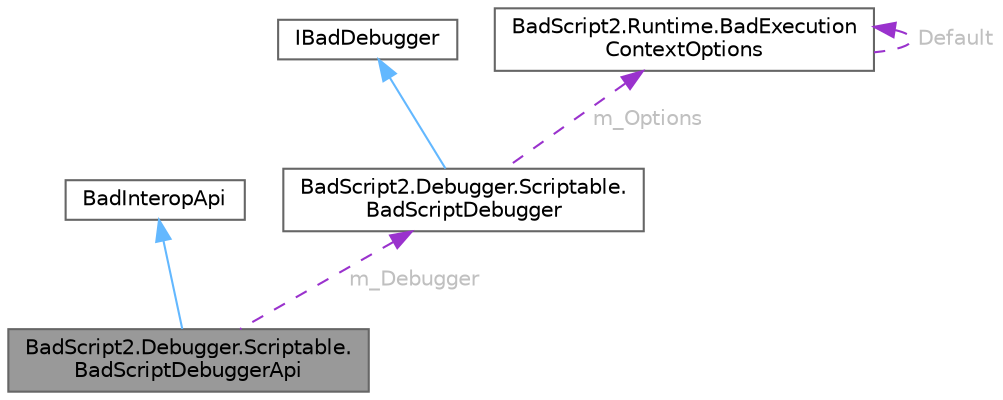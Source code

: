 digraph "BadScript2.Debugger.Scriptable.BadScriptDebuggerApi"
{
 // LATEX_PDF_SIZE
  bgcolor="transparent";
  edge [fontname=Helvetica,fontsize=10,labelfontname=Helvetica,labelfontsize=10];
  node [fontname=Helvetica,fontsize=10,shape=box,height=0.2,width=0.4];
  Node1 [id="Node000001",label="BadScript2.Debugger.Scriptable.\lBadScriptDebuggerApi",height=0.2,width=0.4,color="gray40", fillcolor="grey60", style="filled", fontcolor="black",tooltip=" "];
  Node2 -> Node1 [id="edge1_Node000001_Node000002",dir="back",color="steelblue1",style="solid",tooltip=" "];
  Node2 [id="Node000002",label="BadInteropApi",height=0.2,width=0.4,color="gray40", fillcolor="white", style="filled",URL="$class_bad_script2_1_1_runtime_1_1_interop_1_1_bad_interop_api.html",tooltip="Implements an Interop API for the BS2 Language."];
  Node3 -> Node1 [id="edge2_Node000001_Node000003",dir="back",color="darkorchid3",style="dashed",tooltip=" ",label=" m_Debugger",fontcolor="grey" ];
  Node3 [id="Node000003",label="BadScript2.Debugger.Scriptable.\lBadScriptDebugger",height=0.2,width=0.4,color="gray40", fillcolor="white", style="filled",URL="$class_bad_script2_1_1_debugger_1_1_scriptable_1_1_bad_script_debugger.html",tooltip=" "];
  Node4 -> Node3 [id="edge3_Node000003_Node000004",dir="back",color="steelblue1",style="solid",tooltip=" "];
  Node4 [id="Node000004",label="IBadDebugger",height=0.2,width=0.4,color="gray40", fillcolor="white", style="filled",URL="$interface_bad_script2_1_1_debugging_1_1_i_bad_debugger.html",tooltip="Defines the Debugging Interface."];
  Node5 -> Node3 [id="edge4_Node000003_Node000005",dir="back",color="darkorchid3",style="dashed",tooltip=" ",label=" m_Options",fontcolor="grey" ];
  Node5 [id="Node000005",label="BadScript2.Runtime.BadExecution\lContextOptions",height=0.2,width=0.4,color="gray40", fillcolor="white", style="filled",URL="$class_bad_script2_1_1_runtime_1_1_bad_execution_context_options.html",tooltip="Provides settings for creating a new BadExecutionContext"];
  Node5 -> Node5 [id="edge5_Node000005_Node000005",dir="back",color="darkorchid3",style="dashed",tooltip=" ",label=" Default",fontcolor="grey" ];
}
